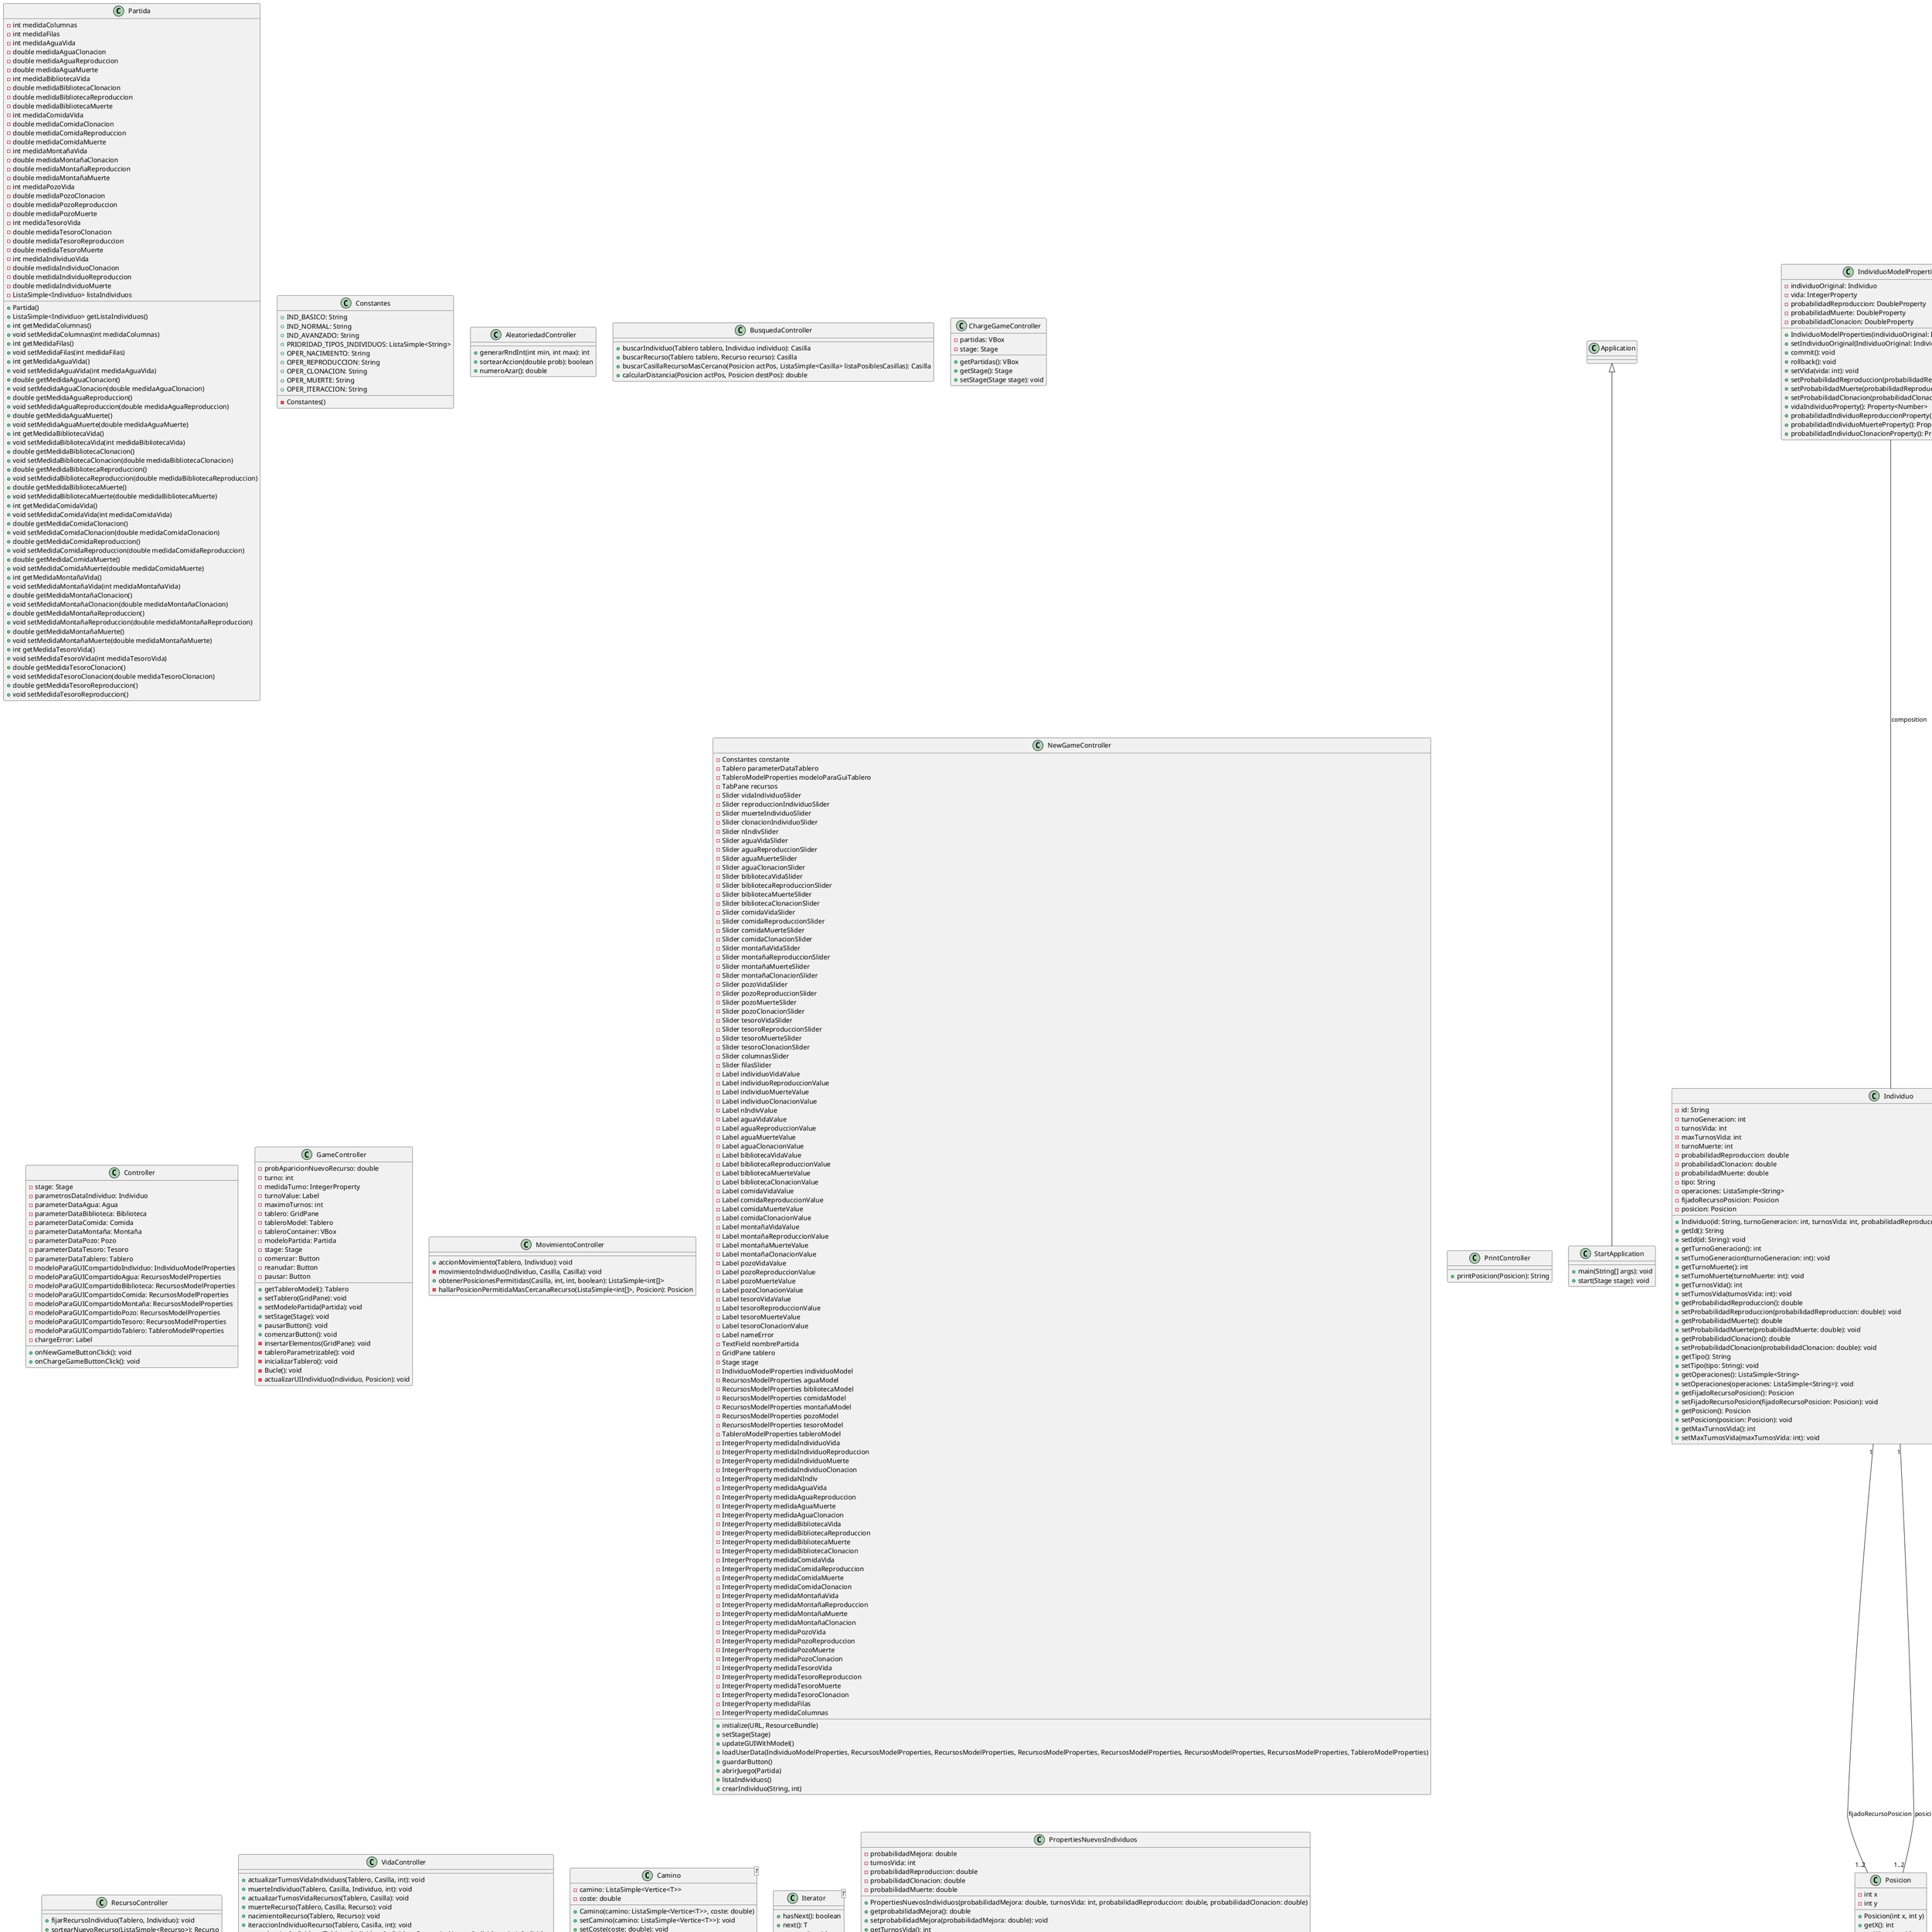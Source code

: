 @startuml

class Partida {
    - int medidaColumnas
    - int medidaFilas
    - int medidaAguaVida
    - double medidaAguaClonacion
    - double medidaAguaReproduccion
    - double medidaAguaMuerte
    - int medidaBibliotecaVida
    - double medidaBibliotecaClonacion
    - double medidaBibliotecaReproduccion
    - double medidaBibliotecaMuerte
    - int medidaComidaVida
    - double medidaComidaClonacion
    - double medidaComidaReproduccion
    - double medidaComidaMuerte
    - int medidaMontañaVida
    - double medidaMontañaClonacion
    - double medidaMontañaReproduccion
    - double medidaMontañaMuerte
    - int medidaPozoVida
    - double medidaPozoClonacion
    - double medidaPozoReproduccion
    - double medidaPozoMuerte
    - int medidaTesoroVida
    - double medidaTesoroClonacion
    - double medidaTesoroReproduccion
    - double medidaTesoroMuerte
    - int medidaIndividuoVida
    - double medidaIndividuoClonacion
    - double medidaIndividuoReproduccion
    - double medidaIndividuoMuerte
    - ListaSimple<Individuo> listaIndividuos

    + Partida()
    + ListaSimple<Individuo> getListaIndividuos()
    + int getMedidaColumnas()
    + void setMedidaColumnas(int medidaColumnas)
    + int getMedidaFilas()
    + void setMedidaFilas(int medidaFilas)
    + int getMedidaAguaVida()
    + void setMedidaAguaVida(int medidaAguaVida)
    + double getMedidaAguaClonacion()
    + void setMedidaAguaClonacion(double medidaAguaClonacion)
    + double getMedidaAguaReproduccion()
    + void setMedidaAguaReproduccion(double medidaAguaReproduccion)
    + double getMedidaAguaMuerte()
    + void setMedidaAguaMuerte(double medidaAguaMuerte)
    + int getMedidaBibliotecaVida()
    + void setMedidaBibliotecaVida(int medidaBibliotecaVida)
    + double getMedidaBibliotecaClonacion()
    + void setMedidaBibliotecaClonacion(double medidaBibliotecaClonacion)
    + double getMedidaBibliotecaReproduccion()
    + void setMedidaBibliotecaReproduccion(double medidaBibliotecaReproduccion)
    + double getMedidaBibliotecaMuerte()
    + void setMedidaBibliotecaMuerte(double medidaBibliotecaMuerte)
    + int getMedidaComidaVida()
    + void setMedidaComidaVida(int medidaComidaVida)
    + double getMedidaComidaClonacion()
    + void setMedidaComidaClonacion(double medidaComidaClonacion)
    + double getMedidaComidaReproduccion()
    + void setMedidaComidaReproduccion(double medidaComidaReproduccion)
    + double getMedidaComidaMuerte()
    + void setMedidaComidaMuerte(double medidaComidaMuerte)
    + int getMedidaMontañaVida()
    + void setMedidaMontañaVida(int medidaMontañaVida)
    + double getMedidaMontañaClonacion()
    + void setMedidaMontañaClonacion(double medidaMontañaClonacion)
    + double getMedidaMontañaReproduccion()
    + void setMedidaMontañaReproduccion(double medidaMontañaReproduccion)
    + double getMedidaMontañaMuerte()
    + void setMedidaMontañaMuerte(double medidaMontañaMuerte)
    + int getMedidaTesoroVida()
    + void setMedidaTesoroVida(int medidaTesoroVida)
    + double getMedidaTesoroClonacion()
    + void setMedidaTesoroClonacion(double medidaTesoroClonacion)
    + double getMedidaTesoroReproduccion()
    + void setMedidaTesoroReproduccion()
    }
    class StartApplication {
        + main(String[] args): void
        + start(Stage stage): void
    }
    class Posicion {
        - int x
        - int y
        + Posicion(int x, int y)
        + getX(): int
        + setX(int x): void
        + getY(): int
        + setY(int y): void
    }
class Constantes {
    - Constantes()
    + IND_BASICO: String
    + IND_NORMAL: String
    + IND_AVANZADO: String
    + PRIORIDAD_TIPOS_INDIVIDUOS: ListaSimple<String>
    + OPER_NACIMIENTO: String
    + OPER_REPRODUCCION: String
    + OPER_CLONACION: String
    + OPER_MUERTE: String
    + OPER_ITERACCION: String
    }
class AleatoriedadController {
    + generarRndInt(int min, int max): int
    + sortearAccion(double prob): boolean
    + numeroAzar(): double
}
class BusquedaController {
    + buscarIndividuo(Tablero tablero, Individuo individuo): Casilla
    + buscarRecurso(Tablero tablero, Recurso recurso): Casilla
    + buscarCasillaRecursoMasCercano(Posicion actPos, ListaSimple<Casilla> listaPosiblesCasillas): Casilla
    + calcularDistancia(Posicion actPos, Posicion destPos): double
}
class ChargeGameController {
    - partidas: VBox
    - stage: Stage
    + getPartidas(): VBox
    + getStage(): Stage
    + setStage(Stage stage): void
}
class Controller {
    - stage: Stage
    - parametrosDataIndividuo: Individuo
    - parameterDataAgua: Agua
    - parameterDataBiblioteca: Biblioteca
    - parameterDataComida: Comida
    - parameterDataMontaña: Montaña
    - parameterDataPozo: Pozo
    - parameterDataTesoro: Tesoro
    - parameterDataTablero: Tablero
    - modeloParaGUICompartidoIndividuo: IndividuoModelProperties
    - modeloParaGUICompartidoAgua: RecursosModelProperties
    - modeloParaGUICompartidoBiblioteca: RecursosModelProperties
    - modeloParaGUICompartidoComida: RecursosModelProperties
    - modeloParaGUICompartidoMontaña: RecursosModelProperties
    - modeloParaGUICompartidoPozo: RecursosModelProperties
    - modeloParaGUICompartidoTesoro: RecursosModelProperties
    - modeloParaGUICompartidoTablero: TableroModelProperties
    - chargeError: Label
    + onNewGameButtonClick(): void
    + onChargeGameButtonClick(): void
}
class GameController {
    - probAparicionNuevoRecurso: double
    - turno: int
    - medidaTurno: IntegerProperty
    - turnoValue: Label
    - maximoTurnos: int
    - tablero: GridPane
    - tableroModel: Tablero
    - tableroContainer: VBox
    - modeloPartida: Partida
    - stage: Stage
    - comenzar: Button
    - reanudar: Button
    - pausar: Button
    + getTableroModel(): Tablero
    + setTablero(GridPane): void
    + setModeloPartida(Partida): void
    + setStage(Stage): void
    + pausarButton(): void
    + comenzarButton(): void
    - insertarElementos(GridPane): void
    - tableroParametrizable(): void
    - inicializarTablero(): void
    - Bucle(): void
    - actualizarUIIndividuo(Individuo, Posicion): void
    }
class MovimientoController {
        + accionMovimiento(Tablero, Individuo): void
        - movimientoIndividuo(Individuo, Casilla, Casilla): void
        + obtenerPosicionesPermitidas(Casilla, int, int, boolean): ListaSimple<int[]>
        - hallarPosicionPermitidaMasCercanaRecurso(ListaSimple<int[]>, Posicion): Posicion
        }
class NewGameController {
    - Constantes constante
    - Tablero parameterDataTablero
    - TableroModelProperties modeloParaGuiTablero
    - TabPane recursos
    - Slider vidaIndividuoSlider
    - Slider reproduccionIndividuoSlider
    - Slider muerteIndividuoSlider
    - Slider clonacionIndividuoSlider
    - Slider nIndivSlider
    - Slider aguaVidaSlider
    - Slider aguaReproduccionSlider
    - Slider aguaMuerteSlider
    - Slider aguaClonacionSlider
    - Slider bibliotecaVidaSlider
    - Slider bibliotecaReproduccionSlider
    - Slider bibliotecaMuerteSlider
    - Slider bibliotecaClonacionSlider
    - Slider comidaVidaSlider
    - Slider comidaReproduccionSlider
    - Slider comidaMuerteSlider
    - Slider comidaClonacionSlider
    - Slider montañaVidaSlider
    - Slider montañaReproduccionSlider
    - Slider montañaMuerteSlider
    - Slider montañaClonacionSlider
    - Slider pozoVidaSlider
    - Slider pozoReproduccionSlider
    - Slider pozoMuerteSlider
    - Slider pozoClonacionSlider
    - Slider tesoroVidaSlider
    - Slider tesoroReproduccionSlider
    - Slider tesoroMuerteSlider
    - Slider tesoroClonacionSlider
    - Slider columnasSlider
    - Slider filasSlider
    - Label individuoVidaValue
    - Label individuoReproduccionValue
    - Label individuoMuerteValue
    - Label individuoClonacionValue
    - Label nIndivValue
    - Label aguaVidaValue
    - Label aguaReproduccionValue
    - Label aguaMuerteValue
    - Label aguaClonacionValue
    - Label bibliotecaVidaValue
    - Label bibliotecaReproduccionValue
    - Label bibliotecaMuerteValue
    - Label bibliotecaClonacionValue
    - Label comidaVidaValue
    - Label comidaReproduccionValue
    - Label comidaMuerteValue
    - Label comidaClonacionValue
    - Label montañaVidaValue
    - Label montañaReproduccionValue
    - Label montañaMuerteValue
    - Label montañaClonacionValue
    - Label pozoVidaValue
    - Label pozoReproduccionValue
    - Label pozoMuerteValue
    - Label pozoClonacionValue
    - Label tesoroVidaValue
    - Label tesoroReproduccionValue
    - Label tesoroMuerteValue
    - Label tesoroClonacionValue
    - Label nameError
    - TextField nombrePartida
    - GridPane tablero
    - Stage stage
    - IndividuoModelProperties individuoModel
    - RecursosModelProperties aguaModel
    - RecursosModelProperties bibliotecaModel
    - RecursosModelProperties comidaModel
    - RecursosModelProperties montañaModel
    - RecursosModelProperties pozoModel
    - RecursosModelProperties tesoroModel
    - TableroModelProperties tableroModel
    - IntegerProperty medidaIndividuoVida
    - IntegerProperty medidaIndividuoReproduccion
    - IntegerProperty medidaIndividuoMuerte
    - IntegerProperty medidaIndividuoClonacion
    - IntegerProperty medidaNIndiv
    - IntegerProperty medidaAguaVida
    - IntegerProperty medidaAguaReproduccion
    - IntegerProperty medidaAguaMuerte
    - IntegerProperty medidaAguaClonacion
    - IntegerProperty medidaBibliotecaVida
    - IntegerProperty medidaBibliotecaReproduccion
    - IntegerProperty medidaBibliotecaMuerte
    - IntegerProperty medidaBibliotecaClonacion
    - IntegerProperty medidaComidaVida
    - IntegerProperty medidaComidaReproduccion
    - IntegerProperty medidaComidaMuerte
    - IntegerProperty medidaComidaClonacion
    - IntegerProperty medidaMontañaVida
    - IntegerProperty medidaMontañaReproduccion
    - IntegerProperty medidaMontañaMuerte
    - IntegerProperty medidaMontañaClonacion
    - IntegerProperty medidaPozoVida
    - IntegerProperty medidaPozoReproduccion
    - IntegerProperty medidaPozoMuerte
    - IntegerProperty medidaPozoClonacion
    - IntegerProperty medidaTesoroVida
    - IntegerProperty medidaTesoroReproduccion
    - IntegerProperty medidaTesoroMuerte
    - IntegerProperty medidaTesoroClonacion
    - IntegerProperty medidaFilas
    - IntegerProperty medidaColumnas

    + initialize(URL, ResourceBundle)
    + setStage(Stage)
    + updateGUIWithModel()
    + loadUserData(IndividuoModelProperties, RecursosModelProperties, RecursosModelProperties, RecursosModelProperties, RecursosModelProperties, RecursosModelProperties, RecursosModelProperties, TableroModelProperties)
    + guardarButton()
    + abrirJuego(Partida)
    + listaIndividuos()
    + crearIndividuo(String, int)
}
class PrintController {
    + printPosicion(Posicion): String
}
class RecursoController {
    + fijarRecursoIndividuo(Tablero, Individuo): void
    + sortearNuevoRecurso(ListaSimple<Recurso>): Recurso
}
class VidaController {
    + actualizarTurnosVidaIndividuos(Tablero, Casilla, int): void
    + muerteIndividuo(Tablero, Casilla, Individuo, int): void
    + actualizarTurnosVidaRecursos(Tablero, Casilla): void
    + muerteRecurso(Tablero, Casilla, Recurso): void
    + nacimientoRecurso(Tablero, Recurso): void
    + iteraccionIndividuoRecurso(Tablero, Casilla, int): void
    + reproduccionIndividuos(Tablero, Individuo, Individuo, PropertiesNuevosIndividuos, int): Individuo
    + clonacionIndividuos(Tablero, Individuo, int): Individuo
    + nacimientoIndividuo(Tablero, Individuo): void
    + limpiarViejosIndividuos(Tablero, Casilla, int): void
    - buscarMasViejoIndividuo(ListaSimple<Individuo>): Individuo
}
class Arco<T> {
    - origen: Vertice<T>
    - destino: Vertice<T>
    - coste: double

    + Arco(origen: Vertice<T>, destino: Vertice<T>, coste: double)
    + Arco()
    + getOrigen(): Vertice<T>
    + setOrigen(origen: Vertice<T>): void
    + getDestino(): Vertice<T>
    + setDestino(destino: Vertice<T>): void
    + getCoste(): double
    + setCoste(coste: double): void
}
class Camino<T> {
    - camino: ListaSimple<Vertice<T>>
    - coste: double

    + Camino(camino: ListaSimple<Vertice<T>>, coste: double)
    + setCamino(camino: ListaSimple<Vertice<T>>): void
    + setCoste(coste: double): void
    + getCamino(): ListaSimple<Vertice<T>>
    + getCoste(): double
    + toString(): String
}
class Grafo<T> {
    - vertices: ListaSimple<Vertice<T>>
    - arcos: ListaSimple<Arco<T>>
    + Grafo()
    + agregarVertice(vertice: Vertice<T>): void
    + agregarArco(arco: Arco<T>): void
    + getVertices(): ListaSimple<Vertice<T>>
    + getArcos(): ListaSimple<Arco<T>>
}
class Vertice<T> {
    - data: T
    - arcosEntrada: ListaSimple<Arco<T>>
    - arcosSalida: ListaSimple<Arco<T>>
    + Vertice(data: T)
    + getData(): T
    + setData(data: T): void
    + getArcosEntrada(): ListaSimple<Arco<T>>
    + getArcosSalida(): ListaSimple<Arco<T>>
    + setArcosEntrada(arcosEntrada: ListaSimple<Arco<T>>): void
    + setArcosSalida(arcosSalida: ListaSimple<Arco<T>>): void
    + addOutEdge(arco: Arco<T>): void
    + addInEdge(arco: Arco<T>): void
}
class HashMap<K, V> {
    - max: int
    - tabla: NodoHM<K, V>[]
    + HashMap()
    + put(clave: K, value: V): void
    + hash(key: K): int
    + get(clave: K): V
    + remove(clave: K): void
}
class NodoHM<K, V> {
    - clave: K
    - value: V
    - siguiente: NodoHM<K, V>
}
class ListaEnlazada<T> {
    - primero: NodoLE<T>
    + ListaEnlazada()
    + ListaEnlazada(primero: NodoLE<T>)
    + isVacia(): boolean
    + getPrimero(): NodoLE<T>
    + getUltimo(): NodoLE<T>
    + add(dato: T): void
    + insert(dato: T, pos: int): void
}
class NodoLE<T> {
    - dato: T
    - siguiente: NodoLE<T>
}
class ListaSimple<T>{
    - elemento: NodoLS[]
    - max: int
    + ListaSimple(max: int)
    + ListaSimple()
    + getElemento(): NodoLS[]
    + setElemento(elemento: NodoLS[]): void
    + getMax(): int
    + setMax(max: int): void
    + isVacia(): boolean
    + vaciar(): void
    + get(index: int): T
    + set(index: int, value: T): void
    + add(o: T): void
    + addNodoLS(nodoLS: NodoLS): void
    + getSiguiente(el: NodoLS<T>): NodoLS<T>
    + getNumeroElementos(): int
    + iterator(): Iterator<T>
    + remove(o: T): boolean
    + reverse(): ListaSimple<T>
    + getFirst(): NodoLS<T>
    + getLast(): NodoLS<T>
    + contains(dato: T): boolean
    + addAll(otraLista: ListaSimple<T>): void
    + of(...elementos: T[]): ListaSimple<T>
    + indexOf(o: T): int
}
class NodoLS<T> {
    - dato: T
    - siguiente: NodoLS<T>
}
class Iterator<T> {
    + hasNext(): boolean
    + next(): T
    + remove(): void
}
class Pila<T> {
        - cima: NodoLE<T>
        + Pila()
        + Pila(nodo: NodoLE<T>)
        + isVacia(): boolean
        + push(dato: T): void
        + pop(): T
        + vaciar(): void
    }
class Individuo {
    - id: String
    - turnoGeneracion: int
    - turnosVida: int
    - maxTurnosVida: int
    - turnoMuerte: int
    - probabilidadReproduccion: double
    - probabilidadClonacion: double
    - probabilidadMuerte: double
    - tipo: String
    - operaciones: ListaSimple<String>
    - fijadoRecursoPosicion: Posicion
    - posicion: Posicion

    + Individuo(id: String, turnoGeneracion: int, turnosVida: int, probabilidadReproduccion: double, probabilidadClonacion: double, tipo: String)
    + getId(): String
    + setId(id: String): void
    + getTurnoGeneracion(): int
    + setTurnoGeneracion(turnoGeneracion: int): void
    + getTurnoMuerte(): int
    + setTurnoMuerte(turnoMuerte: int): void
    + getTurnosVida(): int
    + setTurnosVida(turnosVida: int): void
    + getProbabilidadReproduccion(): double
    + setProbabilidadReproduccion(probabilidadReproduccion: double): void
    + getProbabilidadMuerte(): double
    + setProbabilidadMuerte(probabilidadMuerte: double): void
    + getProbabilidadClonacion(): double
    + setProbabilidadClonacion(probabilidadClonacion: double): void
    + getTipo(): String
    + setTipo(tipo: String): void
    + getOperaciones(): ListaSimple<String>
    + setOperaciones(operaciones: ListaSimple<String>): void
    + getFijadoRecursoPosicion(): Posicion
    + setFijadoRecursoPosicion(fijadoRecursoPosicion: Posicion): void
    + getPosicion(): Posicion
    + setPosicion(posicion: Posicion): void
    + getMaxTurnosVida(): int
    + setMaxTurnosVida(maxTurnosVida: int): void
}
class PropertiesNuevosIndividuos {
    - probabilidadMejora: double
    - turnosVida: int
    - probabilidadReproduccion: double
    - probabilidadClonacion: double
    - probabilidadMuerte: double
    + PropertiesNuevosIndividuos(probabilidadMejora: double, turnosVida: int, probabilidadReproduccion: double, probabilidadClonacion: double)
    + getprobabilidadMejora(): double
    + setprobabilidadMejora(probabilidadMejora: double): void
    + getTurnosVida(): int
    + setTurnosVida(turnosVida: int): void
    + getProbabilidadReproduccion(): double
    + setProbabilidadReproduccion(probabilidadReproduccion: double): void
    + getProbabilidadMuerte(): double
    + setProbabilidadMuerte(probabilidadMuerte: double): void
    + getProbabilidadClonacion(): double
    + setProbabilidadClonacion(probabilidadClonacion: double): void
}

class IndividuoModelProperties {
    - individuoOriginal: Individuo
    - vida: IntegerProperty
    - probabilidadReproduccion: DoubleProperty
    - probabilidadMuerte: DoubleProperty
    - probabilidadClonacion: DoubleProperty
    + IndividuoModelProperties(individuoOriginal: Individuo)
    + setIndividuoOriginal(IndividuoOriginal: Individuo): void
    + commit(): void
    + rollback(): void
    + setVida(vida: int): void
    + setProbabilidadReproduccion(probabilidadReproduccion: int): void
    + setProbabilidadMuerte(probabilidadReproduccion: int): void
    + setProbabilidadClonacion(probabilidadClonacion: int): void
    + vidaIndividuoProperty(): Property<Number>
    + probabilidadIndividuoReproduccionProperty(): Property<Number>
    + probabilidadIndividuoMuerteProperty(): Property<Number>
    + probabilidadIndividuoClonacionProperty(): Property<Number>
}

class PartidaModelProperties {
    - medidaColumnas: IntegerProperty
    - medidaFilas: IntegerProperty
    - medidaAguaVida: IntegerProperty
    - medidaAguaClonacion: DoubleProperty
    - medidaAguaReproduccion: DoubleProperty
    - medidaAguaMuerte: DoubleProperty
    - medidaBibliotecaVida: IntegerProperty
    - medidaBibliotecaClonacion: DoubleProperty
    - medidaBibliotecaReproduccion: DoubleProperty
    - medidaBibliotecaMuerte: DoubleProperty
    - medidaComidaVida: IntegerProperty
    - medidaComidaClonacion: DoubleProperty
    - medidaComidaReproduccion: DoubleProperty
    - medidaComidaMuerte: DoubleProperty
    - medidaMontañaVida: IntegerProperty
    - medidaMontañaClonacion: DoubleProperty
    - medidaMontañaReproduccion: DoubleProperty
    - medidaMontañaMuerte: DoubleProperty
    - medidaPozoVida: IntegerProperty
    - medidaPozoClonacion: DoubleProperty
    - medidaPozoReproduccion: DoubleProperty
    - medidaPozoMuerte: DoubleProperty
    - medidaTesoroVida: IntegerProperty
    - medidaTesoroClonacion: DoubleProperty
    - medidaTesoroReproduccion: DoubleProperty
    - medidaTesoroMuerte: DoubleProperty
    - medidaIndividuoVida: IntegerProperty
    - medidaIndividuoClonacion: DoubleProperty
    - medidaIndividuoReproduccion: DoubleProperty
    - medidaIndividuoMuerte: DoubleProperty
    + PartidaModelProperties(partida: Partida)
    + getMedidaColumnas(): int
    + medidaColumnasProperty(): IntegerProperty
    + getMedidaFilas(): int
    + medidaFilasProperty(): IntegerProperty
    + getMedidaAguaVida(): int
    + medidaAguaVidaProperty(): IntegerProperty
    + getMedidaAguaClonacion(): double
    + medidaAguaClonacionProperty(): DoubleProperty
    + getMedidaAguaReproduccion(): double
    + medidaAguaReproduccionProperty(): DoubleProperty
    + getMedidaAguaMuerte(): double
    + medidaAguaMuerteProperty(): DoubleProperty
    + getMedidaBibliotecaVida(): int
    + medidaBibliotecaVidaProperty(): IntegerProperty
    + getMedidaBibliotecaClonacion(): double
    + medidaBibliotecaClonacionProperty(): DoubleProperty
}
class RecursosModelProperties {
    - recursoOriginal: Recurso
    - vida: IntegerProperty
    - probabilidadReproduccion: IntegerProperty
    - probabilidadMuerte: IntegerProperty
    - probabilidadClonacion: IntegerProperty
    + RecursosModelProperties(recursoOriginal: Recurso)
    + commit(): void
    + rollback(): void
    + setVida(vida: int): void
    + setProbabilidadReproduccion(probabilidadReproduccion: int): void
    + setProbabilidadMuerte(probabilidadReproduccion: int): void
    + setProbabilidadClonacion(probabilidadClonacion: int): void
    + vidaRecursoProperty(): Property<Number>
    + reproduccionRecursoProperty(): Property<Number>
    + muerteRecursoProperty(): Property<Number>
    + clonacionRecursoProperty(): Property<Number>
}
class TableroModelProperties {
    - tableroOriginal: Tablero
    - columnas: IntegerProperty
    - filas: IntegerProperty
    + TableroModelProperties(tableroOriginal: Tablero)
    + setTableroOriginal(tableroOriginal: Tablero): void
    + getTableroOriginal(): Tablero
    + setX(x: int): void
    + setY(y: int): void
    + commit(): void
    + rollback(): void
    + columnasProperty(): Property<Number>
    + filasProperty(): Property<Number>
}
class FileReaderPartidas {
    - leerPartidas(fileName: String): ListaSimple<String>
    - cargarParametro(fileName: String): ListaSimple<HashMap<String, String>>
    - cargarNombresPartidas(fileName: String): ListaSimple<String>
    - cargarNombresIndividuos(file: String): ListaSimple<String>
}
class Recurso {
    - nombre: String
    - turnosVida: int
    - probAparicion: double
    - turnosVidaInd: int
    - probReproduccionInd: double
    - probMuerteInd: double
    - probClonacionInd: double

    + Recurso(nombre: String, turnosVida: int, probAparicion: double, turnosVidaInd: int, probReproduccionInd: double, probMuerteInd: double, probClonacionInd: double)
    + getTurnosVida(): int
    + setTurnosVida(turnosVida: int): void
    + getProbAparicion(): double
    + setProbAparicion(probAparicion: double): void
    + getTurnosVidaInd(): int
    + setTurnosVidaInd(turnosVidaInd: int): void
    + getProbReproduccionInd(): double
    + setProbReproduccionInd(probReproduccionInd: double): void
    + getProbMuerteInd(): double
    + setProbMuerteInd(probMuerteInd: double): void
    + getProbClonacionInd(): double
    + setProbClonacionInd(probClonacionInd: double): void
    + getNombre(): String
    + setNombre(nombre: String): void
}
class Agua {
    - vida: int
    - clonacion: int
    - reproduccion: int
    - muerte: int

    + Agua(vida: int, clonacion: int, muerte: int, reproduccion: int)
    + setVida(vida: int): void
    + getVida(): int
    + getClonacion(): int
    + setClonacion(clonacion: int): void
    + getReproduccion(): int
    + setReproduccion(reproduccion: int): void
    + getMuerte(): int
    + setMuerte(muerte: int): void
}
class Biblioteca {
    - vida: int
    - clonacion: int
    - reproduccion: int
    - muerte: int

    + Biblioteca(vida: int, reproduccion: int, muerte: int, clonacion: int)
    + getVida(): int
    + setVida(vida: int): void
    + getClonacion(): int
    + setClonacion(clonacion: int): void
    + getReproduccion(): int
    + setReproduccion(reproduccion: int): void
    + getMuerte(): int
    + setMuerte(muerte: int): void
}
class Comida {
    - vida: int
    - clonacion: int
    - reproduccion: int
    - muerte: int

    + Comida(vida: int, reproduccion: int, muerte: int, clonacion: int)
    + getVida(): int
    + setVida(vida: int): void
    + getClonacion(): int
    + setClonacion(clonacion: int): void
    + getReproduccion(): int
    + setReproduccion(reproduccion: int): void
    + getMuerte(): int
    + setMuerte(muerte: int): void
}
class Montaña {
    - vida: int
    - clonacion: int
    - reproduccion: int
    - muerte: int

    + Montaña(vida: int, reproduccion: int, muerte: int, clonacion: int)
    + getVida(): int
    + setVida(vida: int): void
    + getClonacion(): int
    + setClonacion(clonacion: int): void
    + getReproduccion(): int
    + setReproduccion(reproduccion: int): void
    + getMuerte(): int
    + setMuerte(muerte: int): void
}

Recurso <|-- Montaña
Recurso <|-- Comida
Recurso <|-- Agua
Recurso <|-- Biblioteca
    IndividuoModelProperties -- Individuo : composition
    Pila -- NodoLE
    ListaSimple -- NodoLS
    ListaEnlazada -- NodoLE
    HashMap -- NodoHM
    Application <|-- StartApplication
    Arco --> "1..*" Grafo : "relacionado con"
    Arco "1" --> "0..*" Vertice : "origen"
    Arco "1" --> "0..*" Vertice : "destino"
    Individuo "1" -- "1..2" Posicion : fijadoRecursoPosicion
    Individuo "1" -- "1..2" Posicion : posicion


@enduml